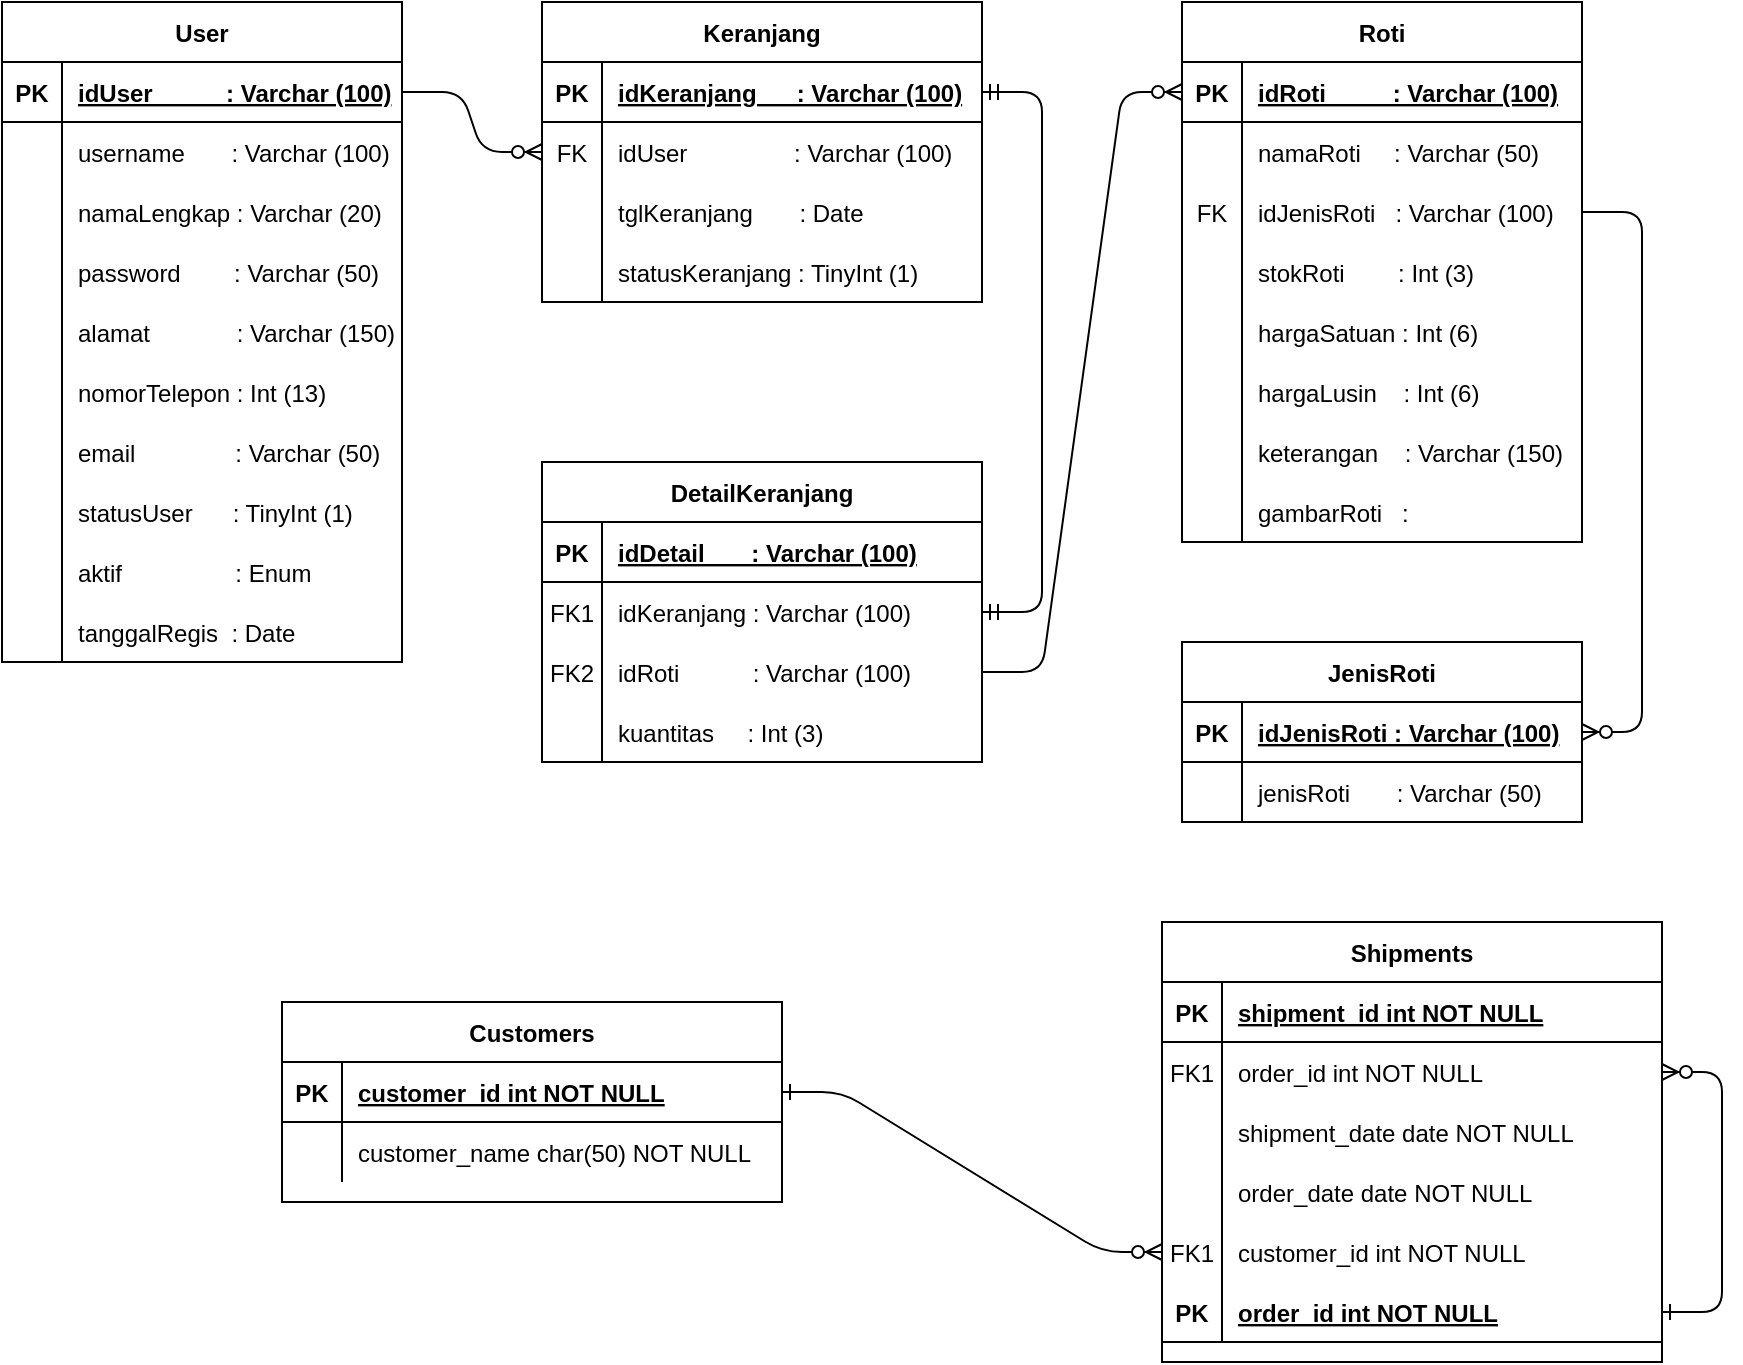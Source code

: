 <mxfile version="14.4.3" type="github">
  <diagram id="R2lEEEUBdFMjLlhIrx00" name="Page-1">
    <mxGraphModel dx="923" dy="433" grid="1" gridSize="10" guides="1" tooltips="1" connect="1" arrows="1" fold="1" page="1" pageScale="1" pageWidth="850" pageHeight="1100" math="0" shadow="0" extFonts="Permanent Marker^https://fonts.googleapis.com/css?family=Permanent+Marker">
      <root>
        <mxCell id="0" />
        <mxCell id="1" parent="0" />
        <mxCell id="C-vyLk0tnHw3VtMMgP7b-1" value="" style="edgeStyle=entityRelationEdgeStyle;endArrow=ERzeroToMany;startArrow=ERone;endFill=1;startFill=0;" parent="1" source="C-vyLk0tnHw3VtMMgP7b-24" target="C-vyLk0tnHw3VtMMgP7b-6" edge="1">
          <mxGeometry width="100" height="100" relative="1" as="geometry">
            <mxPoint x="340" y="720" as="sourcePoint" />
            <mxPoint x="440" y="620" as="targetPoint" />
          </mxGeometry>
        </mxCell>
        <mxCell id="C-vyLk0tnHw3VtMMgP7b-13" value="Shipments" style="shape=table;startSize=30;container=1;collapsible=1;childLayout=tableLayout;fixedRows=1;rowLines=0;fontStyle=1;align=center;resizeLast=1;" parent="1" vertex="1">
          <mxGeometry x="590" y="470" width="250" height="220" as="geometry" />
        </mxCell>
        <mxCell id="C-vyLk0tnHw3VtMMgP7b-14" value="" style="shape=partialRectangle;collapsible=0;dropTarget=0;pointerEvents=0;fillColor=none;points=[[0,0.5],[1,0.5]];portConstraint=eastwest;top=0;left=0;right=0;bottom=1;" parent="C-vyLk0tnHw3VtMMgP7b-13" vertex="1">
          <mxGeometry y="30" width="250" height="30" as="geometry" />
        </mxCell>
        <mxCell id="C-vyLk0tnHw3VtMMgP7b-15" value="PK" style="shape=partialRectangle;overflow=hidden;connectable=0;fillColor=none;top=0;left=0;bottom=0;right=0;fontStyle=1;" parent="C-vyLk0tnHw3VtMMgP7b-14" vertex="1">
          <mxGeometry width="30" height="30" as="geometry" />
        </mxCell>
        <mxCell id="C-vyLk0tnHw3VtMMgP7b-16" value="shipment_id int NOT NULL " style="shape=partialRectangle;overflow=hidden;connectable=0;fillColor=none;top=0;left=0;bottom=0;right=0;align=left;spacingLeft=6;fontStyle=5;" parent="C-vyLk0tnHw3VtMMgP7b-14" vertex="1">
          <mxGeometry x="30" width="220" height="30" as="geometry" />
        </mxCell>
        <mxCell id="C-vyLk0tnHw3VtMMgP7b-17" value="" style="shape=partialRectangle;collapsible=0;dropTarget=0;pointerEvents=0;fillColor=none;points=[[0,0.5],[1,0.5]];portConstraint=eastwest;top=0;left=0;right=0;bottom=0;" parent="C-vyLk0tnHw3VtMMgP7b-13" vertex="1">
          <mxGeometry y="60" width="250" height="30" as="geometry" />
        </mxCell>
        <mxCell id="C-vyLk0tnHw3VtMMgP7b-18" value="FK1" style="shape=partialRectangle;overflow=hidden;connectable=0;fillColor=none;top=0;left=0;bottom=0;right=0;" parent="C-vyLk0tnHw3VtMMgP7b-17" vertex="1">
          <mxGeometry width="30" height="30" as="geometry" />
        </mxCell>
        <mxCell id="C-vyLk0tnHw3VtMMgP7b-19" value="order_id int NOT NULL" style="shape=partialRectangle;overflow=hidden;connectable=0;fillColor=none;top=0;left=0;bottom=0;right=0;align=left;spacingLeft=6;" parent="C-vyLk0tnHw3VtMMgP7b-17" vertex="1">
          <mxGeometry x="30" width="220" height="30" as="geometry" />
        </mxCell>
        <mxCell id="C-vyLk0tnHw3VtMMgP7b-20" value="" style="shape=partialRectangle;collapsible=0;dropTarget=0;pointerEvents=0;fillColor=none;points=[[0,0.5],[1,0.5]];portConstraint=eastwest;top=0;left=0;right=0;bottom=0;" parent="C-vyLk0tnHw3VtMMgP7b-13" vertex="1">
          <mxGeometry y="90" width="250" height="30" as="geometry" />
        </mxCell>
        <mxCell id="C-vyLk0tnHw3VtMMgP7b-21" value="" style="shape=partialRectangle;overflow=hidden;connectable=0;fillColor=none;top=0;left=0;bottom=0;right=0;" parent="C-vyLk0tnHw3VtMMgP7b-20" vertex="1">
          <mxGeometry width="30" height="30" as="geometry" />
        </mxCell>
        <mxCell id="C-vyLk0tnHw3VtMMgP7b-22" value="shipment_date date NOT NULL" style="shape=partialRectangle;overflow=hidden;connectable=0;fillColor=none;top=0;left=0;bottom=0;right=0;align=left;spacingLeft=6;" parent="C-vyLk0tnHw3VtMMgP7b-20" vertex="1">
          <mxGeometry x="30" width="220" height="30" as="geometry" />
        </mxCell>
        <mxCell id="C-vyLk0tnHw3VtMMgP7b-12" value="" style="edgeStyle=entityRelationEdgeStyle;endArrow=ERzeroToMany;startArrow=ERone;endFill=1;startFill=0;" parent="C-vyLk0tnHw3VtMMgP7b-13" source="C-vyLk0tnHw3VtMMgP7b-3" target="C-vyLk0tnHw3VtMMgP7b-17" edge="1">
          <mxGeometry width="100" height="100" relative="1" as="geometry">
            <mxPoint x="-80" y="-290" as="sourcePoint" />
            <mxPoint x="-20" y="-265" as="targetPoint" />
          </mxGeometry>
        </mxCell>
        <mxCell id="C-vyLk0tnHw3VtMMgP7b-9" value="" style="shape=partialRectangle;collapsible=0;dropTarget=0;pointerEvents=0;fillColor=none;points=[[0,0.5],[1,0.5]];portConstraint=eastwest;top=0;left=0;right=0;bottom=0;" parent="C-vyLk0tnHw3VtMMgP7b-13" vertex="1">
          <mxGeometry y="120" width="250" height="30" as="geometry" />
        </mxCell>
        <mxCell id="C-vyLk0tnHw3VtMMgP7b-10" value="" style="shape=partialRectangle;overflow=hidden;connectable=0;fillColor=none;top=0;left=0;bottom=0;right=0;" parent="C-vyLk0tnHw3VtMMgP7b-9" vertex="1">
          <mxGeometry width="30" height="30" as="geometry" />
        </mxCell>
        <mxCell id="C-vyLk0tnHw3VtMMgP7b-11" value="order_date date NOT NULL" style="shape=partialRectangle;overflow=hidden;connectable=0;fillColor=none;top=0;left=0;bottom=0;right=0;align=left;spacingLeft=6;" parent="C-vyLk0tnHw3VtMMgP7b-9" vertex="1">
          <mxGeometry x="30" width="220" height="30" as="geometry" />
        </mxCell>
        <mxCell id="C-vyLk0tnHw3VtMMgP7b-6" value="" style="shape=partialRectangle;collapsible=0;dropTarget=0;pointerEvents=0;fillColor=none;points=[[0,0.5],[1,0.5]];portConstraint=eastwest;top=0;left=0;right=0;bottom=0;" parent="C-vyLk0tnHw3VtMMgP7b-13" vertex="1">
          <mxGeometry y="150" width="250" height="30" as="geometry" />
        </mxCell>
        <mxCell id="C-vyLk0tnHw3VtMMgP7b-7" value="FK1" style="shape=partialRectangle;overflow=hidden;connectable=0;fillColor=none;top=0;left=0;bottom=0;right=0;" parent="C-vyLk0tnHw3VtMMgP7b-6" vertex="1">
          <mxGeometry width="30" height="30" as="geometry" />
        </mxCell>
        <mxCell id="C-vyLk0tnHw3VtMMgP7b-8" value="customer_id int NOT NULL" style="shape=partialRectangle;overflow=hidden;connectable=0;fillColor=none;top=0;left=0;bottom=0;right=0;align=left;spacingLeft=6;" parent="C-vyLk0tnHw3VtMMgP7b-6" vertex="1">
          <mxGeometry x="30" width="220" height="30" as="geometry" />
        </mxCell>
        <mxCell id="C-vyLk0tnHw3VtMMgP7b-3" value="" style="shape=partialRectangle;collapsible=0;dropTarget=0;pointerEvents=0;fillColor=none;points=[[0,0.5],[1,0.5]];portConstraint=eastwest;top=0;left=0;right=0;bottom=1;" parent="C-vyLk0tnHw3VtMMgP7b-13" vertex="1">
          <mxGeometry y="180" width="250" height="30" as="geometry" />
        </mxCell>
        <mxCell id="C-vyLk0tnHw3VtMMgP7b-4" value="PK" style="shape=partialRectangle;overflow=hidden;connectable=0;fillColor=none;top=0;left=0;bottom=0;right=0;fontStyle=1;" parent="C-vyLk0tnHw3VtMMgP7b-3" vertex="1">
          <mxGeometry width="30" height="30" as="geometry" />
        </mxCell>
        <mxCell id="C-vyLk0tnHw3VtMMgP7b-5" value="order_id int NOT NULL " style="shape=partialRectangle;overflow=hidden;connectable=0;fillColor=none;top=0;left=0;bottom=0;right=0;align=left;spacingLeft=6;fontStyle=5;" parent="C-vyLk0tnHw3VtMMgP7b-3" vertex="1">
          <mxGeometry x="30" width="220" height="30" as="geometry" />
        </mxCell>
        <mxCell id="C-vyLk0tnHw3VtMMgP7b-23" value="Customers" style="shape=table;startSize=30;container=1;collapsible=1;childLayout=tableLayout;fixedRows=1;rowLines=0;fontStyle=1;align=center;resizeLast=1;" parent="1" vertex="1">
          <mxGeometry x="150" y="510" width="250" height="100" as="geometry" />
        </mxCell>
        <mxCell id="C-vyLk0tnHw3VtMMgP7b-24" value="" style="shape=partialRectangle;collapsible=0;dropTarget=0;pointerEvents=0;fillColor=none;points=[[0,0.5],[1,0.5]];portConstraint=eastwest;top=0;left=0;right=0;bottom=1;" parent="C-vyLk0tnHw3VtMMgP7b-23" vertex="1">
          <mxGeometry y="30" width="250" height="30" as="geometry" />
        </mxCell>
        <mxCell id="C-vyLk0tnHw3VtMMgP7b-25" value="PK" style="shape=partialRectangle;overflow=hidden;connectable=0;fillColor=none;top=0;left=0;bottom=0;right=0;fontStyle=1;" parent="C-vyLk0tnHw3VtMMgP7b-24" vertex="1">
          <mxGeometry width="30" height="30" as="geometry" />
        </mxCell>
        <mxCell id="C-vyLk0tnHw3VtMMgP7b-26" value="customer_id int NOT NULL " style="shape=partialRectangle;overflow=hidden;connectable=0;fillColor=none;top=0;left=0;bottom=0;right=0;align=left;spacingLeft=6;fontStyle=5;" parent="C-vyLk0tnHw3VtMMgP7b-24" vertex="1">
          <mxGeometry x="30" width="220" height="30" as="geometry" />
        </mxCell>
        <mxCell id="C-vyLk0tnHw3VtMMgP7b-27" value="" style="shape=partialRectangle;collapsible=0;dropTarget=0;pointerEvents=0;fillColor=none;points=[[0,0.5],[1,0.5]];portConstraint=eastwest;top=0;left=0;right=0;bottom=0;" parent="C-vyLk0tnHw3VtMMgP7b-23" vertex="1">
          <mxGeometry y="60" width="250" height="30" as="geometry" />
        </mxCell>
        <mxCell id="C-vyLk0tnHw3VtMMgP7b-28" value="" style="shape=partialRectangle;overflow=hidden;connectable=0;fillColor=none;top=0;left=0;bottom=0;right=0;" parent="C-vyLk0tnHw3VtMMgP7b-27" vertex="1">
          <mxGeometry width="30" height="30" as="geometry" />
        </mxCell>
        <mxCell id="C-vyLk0tnHw3VtMMgP7b-29" value="customer_name char(50) NOT NULL" style="shape=partialRectangle;overflow=hidden;connectable=0;fillColor=none;top=0;left=0;bottom=0;right=0;align=left;spacingLeft=6;" parent="C-vyLk0tnHw3VtMMgP7b-27" vertex="1">
          <mxGeometry x="30" width="220" height="30" as="geometry" />
        </mxCell>
        <mxCell id="L5mmmDx9-XEf0l_XsGZO-3" value="User" style="shape=table;startSize=30;container=1;collapsible=1;childLayout=tableLayout;fixedRows=1;rowLines=0;fontStyle=1;align=center;resizeLast=1;" vertex="1" parent="1">
          <mxGeometry x="10" y="10" width="200" height="330" as="geometry" />
        </mxCell>
        <mxCell id="L5mmmDx9-XEf0l_XsGZO-4" value="" style="shape=partialRectangle;collapsible=0;dropTarget=0;pointerEvents=0;fillColor=none;top=0;left=0;bottom=1;right=0;points=[[0,0.5],[1,0.5]];portConstraint=eastwest;" vertex="1" parent="L5mmmDx9-XEf0l_XsGZO-3">
          <mxGeometry y="30" width="200" height="30" as="geometry" />
        </mxCell>
        <mxCell id="L5mmmDx9-XEf0l_XsGZO-5" value="PK" style="shape=partialRectangle;connectable=0;fillColor=none;top=0;left=0;bottom=0;right=0;fontStyle=1;overflow=hidden;" vertex="1" parent="L5mmmDx9-XEf0l_XsGZO-4">
          <mxGeometry width="30" height="30" as="geometry" />
        </mxCell>
        <mxCell id="L5mmmDx9-XEf0l_XsGZO-6" value="idUser           : Varchar (100)" style="shape=partialRectangle;connectable=0;fillColor=none;top=0;left=0;bottom=0;right=0;align=left;spacingLeft=6;fontStyle=5;overflow=hidden;" vertex="1" parent="L5mmmDx9-XEf0l_XsGZO-4">
          <mxGeometry x="30" width="170" height="30" as="geometry" />
        </mxCell>
        <mxCell id="L5mmmDx9-XEf0l_XsGZO-7" value="" style="shape=partialRectangle;collapsible=0;dropTarget=0;pointerEvents=0;fillColor=none;top=0;left=0;bottom=0;right=0;points=[[0,0.5],[1,0.5]];portConstraint=eastwest;" vertex="1" parent="L5mmmDx9-XEf0l_XsGZO-3">
          <mxGeometry y="60" width="200" height="30" as="geometry" />
        </mxCell>
        <mxCell id="L5mmmDx9-XEf0l_XsGZO-8" value="" style="shape=partialRectangle;connectable=0;fillColor=none;top=0;left=0;bottom=0;right=0;editable=1;overflow=hidden;" vertex="1" parent="L5mmmDx9-XEf0l_XsGZO-7">
          <mxGeometry width="30" height="30" as="geometry" />
        </mxCell>
        <mxCell id="L5mmmDx9-XEf0l_XsGZO-9" value="username       : Varchar (100)" style="shape=partialRectangle;connectable=0;fillColor=none;top=0;left=0;bottom=0;right=0;align=left;spacingLeft=6;overflow=hidden;" vertex="1" parent="L5mmmDx9-XEf0l_XsGZO-7">
          <mxGeometry x="30" width="170" height="30" as="geometry" />
        </mxCell>
        <mxCell id="L5mmmDx9-XEf0l_XsGZO-13" value="" style="shape=partialRectangle;collapsible=0;dropTarget=0;pointerEvents=0;fillColor=none;top=0;left=0;bottom=0;right=0;points=[[0,0.5],[1,0.5]];portConstraint=eastwest;" vertex="1" parent="L5mmmDx9-XEf0l_XsGZO-3">
          <mxGeometry y="90" width="200" height="30" as="geometry" />
        </mxCell>
        <mxCell id="L5mmmDx9-XEf0l_XsGZO-14" value="" style="shape=partialRectangle;connectable=0;fillColor=none;top=0;left=0;bottom=0;right=0;editable=1;overflow=hidden;" vertex="1" parent="L5mmmDx9-XEf0l_XsGZO-13">
          <mxGeometry width="30" height="30" as="geometry" />
        </mxCell>
        <mxCell id="L5mmmDx9-XEf0l_XsGZO-15" value="namaLengkap : Varchar (20)" style="shape=partialRectangle;connectable=0;fillColor=none;top=0;left=0;bottom=0;right=0;align=left;spacingLeft=6;overflow=hidden;" vertex="1" parent="L5mmmDx9-XEf0l_XsGZO-13">
          <mxGeometry x="30" width="170" height="30" as="geometry" />
        </mxCell>
        <mxCell id="L5mmmDx9-XEf0l_XsGZO-10" value="" style="shape=partialRectangle;collapsible=0;dropTarget=0;pointerEvents=0;fillColor=none;top=0;left=0;bottom=0;right=0;points=[[0,0.5],[1,0.5]];portConstraint=eastwest;" vertex="1" parent="L5mmmDx9-XEf0l_XsGZO-3">
          <mxGeometry y="120" width="200" height="30" as="geometry" />
        </mxCell>
        <mxCell id="L5mmmDx9-XEf0l_XsGZO-11" value="" style="shape=partialRectangle;connectable=0;fillColor=none;top=0;left=0;bottom=0;right=0;editable=1;overflow=hidden;" vertex="1" parent="L5mmmDx9-XEf0l_XsGZO-10">
          <mxGeometry width="30" height="30" as="geometry" />
        </mxCell>
        <mxCell id="L5mmmDx9-XEf0l_XsGZO-12" value="password        : Varchar (50)" style="shape=partialRectangle;connectable=0;fillColor=none;top=0;left=0;bottom=0;right=0;align=left;spacingLeft=6;overflow=hidden;" vertex="1" parent="L5mmmDx9-XEf0l_XsGZO-10">
          <mxGeometry x="30" width="170" height="30" as="geometry" />
        </mxCell>
        <mxCell id="L5mmmDx9-XEf0l_XsGZO-18" value="" style="shape=partialRectangle;collapsible=0;dropTarget=0;pointerEvents=0;fillColor=none;top=0;left=0;bottom=0;right=0;points=[[0,0.5],[1,0.5]];portConstraint=eastwest;" vertex="1" parent="L5mmmDx9-XEf0l_XsGZO-3">
          <mxGeometry y="150" width="200" height="30" as="geometry" />
        </mxCell>
        <mxCell id="L5mmmDx9-XEf0l_XsGZO-19" value="" style="shape=partialRectangle;connectable=0;fillColor=none;top=0;left=0;bottom=0;right=0;editable=1;overflow=hidden;" vertex="1" parent="L5mmmDx9-XEf0l_XsGZO-18">
          <mxGeometry width="30" height="30" as="geometry" />
        </mxCell>
        <mxCell id="L5mmmDx9-XEf0l_XsGZO-20" value="alamat             : Varchar (150)" style="shape=partialRectangle;connectable=0;fillColor=none;top=0;left=0;bottom=0;right=0;align=left;spacingLeft=6;overflow=hidden;" vertex="1" parent="L5mmmDx9-XEf0l_XsGZO-18">
          <mxGeometry x="30" width="170" height="30" as="geometry" />
        </mxCell>
        <mxCell id="L5mmmDx9-XEf0l_XsGZO-22" value="" style="shape=partialRectangle;collapsible=0;dropTarget=0;pointerEvents=0;fillColor=none;top=0;left=0;bottom=0;right=0;points=[[0,0.5],[1,0.5]];portConstraint=eastwest;" vertex="1" parent="L5mmmDx9-XEf0l_XsGZO-3">
          <mxGeometry y="180" width="200" height="30" as="geometry" />
        </mxCell>
        <mxCell id="L5mmmDx9-XEf0l_XsGZO-23" value="" style="shape=partialRectangle;connectable=0;fillColor=none;top=0;left=0;bottom=0;right=0;editable=1;overflow=hidden;" vertex="1" parent="L5mmmDx9-XEf0l_XsGZO-22">
          <mxGeometry width="30" height="30" as="geometry" />
        </mxCell>
        <mxCell id="L5mmmDx9-XEf0l_XsGZO-24" value="nomorTelepon : Int (13)" style="shape=partialRectangle;connectable=0;fillColor=none;top=0;left=0;bottom=0;right=0;align=left;spacingLeft=6;overflow=hidden;" vertex="1" parent="L5mmmDx9-XEf0l_XsGZO-22">
          <mxGeometry x="30" width="170" height="30" as="geometry" />
        </mxCell>
        <mxCell id="L5mmmDx9-XEf0l_XsGZO-26" value="" style="shape=partialRectangle;collapsible=0;dropTarget=0;pointerEvents=0;fillColor=none;top=0;left=0;bottom=0;right=0;points=[[0,0.5],[1,0.5]];portConstraint=eastwest;" vertex="1" parent="L5mmmDx9-XEf0l_XsGZO-3">
          <mxGeometry y="210" width="200" height="30" as="geometry" />
        </mxCell>
        <mxCell id="L5mmmDx9-XEf0l_XsGZO-27" value="" style="shape=partialRectangle;connectable=0;fillColor=none;top=0;left=0;bottom=0;right=0;editable=1;overflow=hidden;" vertex="1" parent="L5mmmDx9-XEf0l_XsGZO-26">
          <mxGeometry width="30" height="30" as="geometry" />
        </mxCell>
        <mxCell id="L5mmmDx9-XEf0l_XsGZO-28" value="email               : Varchar (50)" style="shape=partialRectangle;connectable=0;fillColor=none;top=0;left=0;bottom=0;right=0;align=left;spacingLeft=6;overflow=hidden;" vertex="1" parent="L5mmmDx9-XEf0l_XsGZO-26">
          <mxGeometry x="30" width="170" height="30" as="geometry" />
        </mxCell>
        <mxCell id="L5mmmDx9-XEf0l_XsGZO-30" value="" style="shape=partialRectangle;collapsible=0;dropTarget=0;pointerEvents=0;fillColor=none;top=0;left=0;bottom=0;right=0;points=[[0,0.5],[1,0.5]];portConstraint=eastwest;" vertex="1" parent="L5mmmDx9-XEf0l_XsGZO-3">
          <mxGeometry y="240" width="200" height="30" as="geometry" />
        </mxCell>
        <mxCell id="L5mmmDx9-XEf0l_XsGZO-31" value="" style="shape=partialRectangle;connectable=0;fillColor=none;top=0;left=0;bottom=0;right=0;editable=1;overflow=hidden;" vertex="1" parent="L5mmmDx9-XEf0l_XsGZO-30">
          <mxGeometry width="30" height="30" as="geometry" />
        </mxCell>
        <mxCell id="L5mmmDx9-XEf0l_XsGZO-32" value="statusUser      : TinyInt (1)" style="shape=partialRectangle;connectable=0;fillColor=none;top=0;left=0;bottom=0;right=0;align=left;spacingLeft=6;overflow=hidden;" vertex="1" parent="L5mmmDx9-XEf0l_XsGZO-30">
          <mxGeometry x="30" width="170" height="30" as="geometry" />
        </mxCell>
        <mxCell id="L5mmmDx9-XEf0l_XsGZO-34" value="" style="shape=partialRectangle;collapsible=0;dropTarget=0;pointerEvents=0;fillColor=none;top=0;left=0;bottom=0;right=0;points=[[0,0.5],[1,0.5]];portConstraint=eastwest;" vertex="1" parent="L5mmmDx9-XEf0l_XsGZO-3">
          <mxGeometry y="270" width="200" height="30" as="geometry" />
        </mxCell>
        <mxCell id="L5mmmDx9-XEf0l_XsGZO-35" value="" style="shape=partialRectangle;connectable=0;fillColor=none;top=0;left=0;bottom=0;right=0;editable=1;overflow=hidden;" vertex="1" parent="L5mmmDx9-XEf0l_XsGZO-34">
          <mxGeometry width="30" height="30" as="geometry" />
        </mxCell>
        <mxCell id="L5mmmDx9-XEf0l_XsGZO-36" value="aktif                 : Enum" style="shape=partialRectangle;connectable=0;fillColor=none;top=0;left=0;bottom=0;right=0;align=left;spacingLeft=6;overflow=hidden;" vertex="1" parent="L5mmmDx9-XEf0l_XsGZO-34">
          <mxGeometry x="30" width="170" height="30" as="geometry" />
        </mxCell>
        <mxCell id="L5mmmDx9-XEf0l_XsGZO-38" value="" style="shape=partialRectangle;collapsible=0;dropTarget=0;pointerEvents=0;fillColor=none;top=0;left=0;bottom=0;right=0;points=[[0,0.5],[1,0.5]];portConstraint=eastwest;" vertex="1" parent="L5mmmDx9-XEf0l_XsGZO-3">
          <mxGeometry y="300" width="200" height="30" as="geometry" />
        </mxCell>
        <mxCell id="L5mmmDx9-XEf0l_XsGZO-39" value="" style="shape=partialRectangle;connectable=0;fillColor=none;top=0;left=0;bottom=0;right=0;editable=1;overflow=hidden;" vertex="1" parent="L5mmmDx9-XEf0l_XsGZO-38">
          <mxGeometry width="30" height="30" as="geometry" />
        </mxCell>
        <mxCell id="L5mmmDx9-XEf0l_XsGZO-40" value="tanggalRegis  : Date" style="shape=partialRectangle;connectable=0;fillColor=none;top=0;left=0;bottom=0;right=0;align=left;spacingLeft=6;overflow=hidden;" vertex="1" parent="L5mmmDx9-XEf0l_XsGZO-38">
          <mxGeometry x="30" width="170" height="30" as="geometry" />
        </mxCell>
        <mxCell id="L5mmmDx9-XEf0l_XsGZO-41" value="Roti" style="shape=table;startSize=30;container=1;collapsible=1;childLayout=tableLayout;fixedRows=1;rowLines=0;fontStyle=1;align=center;resizeLast=1;" vertex="1" parent="1">
          <mxGeometry x="600" y="10" width="200" height="270" as="geometry" />
        </mxCell>
        <mxCell id="L5mmmDx9-XEf0l_XsGZO-42" value="" style="shape=partialRectangle;collapsible=0;dropTarget=0;pointerEvents=0;fillColor=none;top=0;left=0;bottom=1;right=0;points=[[0,0.5],[1,0.5]];portConstraint=eastwest;" vertex="1" parent="L5mmmDx9-XEf0l_XsGZO-41">
          <mxGeometry y="30" width="200" height="30" as="geometry" />
        </mxCell>
        <mxCell id="L5mmmDx9-XEf0l_XsGZO-43" value="PK" style="shape=partialRectangle;connectable=0;fillColor=none;top=0;left=0;bottom=0;right=0;fontStyle=1;overflow=hidden;" vertex="1" parent="L5mmmDx9-XEf0l_XsGZO-42">
          <mxGeometry width="30" height="30" as="geometry" />
        </mxCell>
        <mxCell id="L5mmmDx9-XEf0l_XsGZO-44" value="idRoti          : Varchar (100)" style="shape=partialRectangle;connectable=0;fillColor=none;top=0;left=0;bottom=0;right=0;align=left;spacingLeft=6;fontStyle=5;overflow=hidden;" vertex="1" parent="L5mmmDx9-XEf0l_XsGZO-42">
          <mxGeometry x="30" width="170" height="30" as="geometry" />
        </mxCell>
        <mxCell id="L5mmmDx9-XEf0l_XsGZO-45" value="" style="shape=partialRectangle;collapsible=0;dropTarget=0;pointerEvents=0;fillColor=none;top=0;left=0;bottom=0;right=0;points=[[0,0.5],[1,0.5]];portConstraint=eastwest;" vertex="1" parent="L5mmmDx9-XEf0l_XsGZO-41">
          <mxGeometry y="60" width="200" height="30" as="geometry" />
        </mxCell>
        <mxCell id="L5mmmDx9-XEf0l_XsGZO-46" value="" style="shape=partialRectangle;connectable=0;fillColor=none;top=0;left=0;bottom=0;right=0;editable=1;overflow=hidden;" vertex="1" parent="L5mmmDx9-XEf0l_XsGZO-45">
          <mxGeometry width="30" height="30" as="geometry" />
        </mxCell>
        <mxCell id="L5mmmDx9-XEf0l_XsGZO-47" value="namaRoti     : Varchar (50)" style="shape=partialRectangle;connectable=0;fillColor=none;top=0;left=0;bottom=0;right=0;align=left;spacingLeft=6;overflow=hidden;" vertex="1" parent="L5mmmDx9-XEf0l_XsGZO-45">
          <mxGeometry x="30" width="170" height="30" as="geometry" />
        </mxCell>
        <mxCell id="L5mmmDx9-XEf0l_XsGZO-135" value="" style="shape=partialRectangle;collapsible=0;dropTarget=0;pointerEvents=0;fillColor=none;top=0;left=0;bottom=0;right=0;points=[[0,0.5],[1,0.5]];portConstraint=eastwest;" vertex="1" parent="L5mmmDx9-XEf0l_XsGZO-41">
          <mxGeometry y="90" width="200" height="30" as="geometry" />
        </mxCell>
        <mxCell id="L5mmmDx9-XEf0l_XsGZO-136" value="FK" style="shape=partialRectangle;connectable=0;fillColor=none;top=0;left=0;bottom=0;right=0;fontStyle=0;overflow=hidden;" vertex="1" parent="L5mmmDx9-XEf0l_XsGZO-135">
          <mxGeometry width="30" height="30" as="geometry" />
        </mxCell>
        <mxCell id="L5mmmDx9-XEf0l_XsGZO-137" value="idJenisRoti   : Varchar (100)" style="shape=partialRectangle;connectable=0;fillColor=none;top=0;left=0;bottom=0;right=0;align=left;spacingLeft=6;fontStyle=0;overflow=hidden;" vertex="1" parent="L5mmmDx9-XEf0l_XsGZO-135">
          <mxGeometry x="30" width="170" height="30" as="geometry" />
        </mxCell>
        <mxCell id="L5mmmDx9-XEf0l_XsGZO-51" value="" style="shape=partialRectangle;collapsible=0;dropTarget=0;pointerEvents=0;fillColor=none;top=0;left=0;bottom=0;right=0;points=[[0,0.5],[1,0.5]];portConstraint=eastwest;" vertex="1" parent="L5mmmDx9-XEf0l_XsGZO-41">
          <mxGeometry y="120" width="200" height="30" as="geometry" />
        </mxCell>
        <mxCell id="L5mmmDx9-XEf0l_XsGZO-52" value="" style="shape=partialRectangle;connectable=0;fillColor=none;top=0;left=0;bottom=0;right=0;editable=1;overflow=hidden;" vertex="1" parent="L5mmmDx9-XEf0l_XsGZO-51">
          <mxGeometry width="30" height="30" as="geometry" />
        </mxCell>
        <mxCell id="L5mmmDx9-XEf0l_XsGZO-53" value="stokRoti        : Int (3)" style="shape=partialRectangle;connectable=0;fillColor=none;top=0;left=0;bottom=0;right=0;align=left;spacingLeft=6;overflow=hidden;" vertex="1" parent="L5mmmDx9-XEf0l_XsGZO-51">
          <mxGeometry x="30" width="170" height="30" as="geometry" />
        </mxCell>
        <mxCell id="L5mmmDx9-XEf0l_XsGZO-55" value="" style="shape=partialRectangle;collapsible=0;dropTarget=0;pointerEvents=0;fillColor=none;top=0;left=0;bottom=0;right=0;points=[[0,0.5],[1,0.5]];portConstraint=eastwest;" vertex="1" parent="L5mmmDx9-XEf0l_XsGZO-41">
          <mxGeometry y="150" width="200" height="30" as="geometry" />
        </mxCell>
        <mxCell id="L5mmmDx9-XEf0l_XsGZO-56" value="" style="shape=partialRectangle;connectable=0;fillColor=none;top=0;left=0;bottom=0;right=0;editable=1;overflow=hidden;" vertex="1" parent="L5mmmDx9-XEf0l_XsGZO-55">
          <mxGeometry width="30" height="30" as="geometry" />
        </mxCell>
        <mxCell id="L5mmmDx9-XEf0l_XsGZO-57" value="hargaSatuan : Int (6)" style="shape=partialRectangle;connectable=0;fillColor=none;top=0;left=0;bottom=0;right=0;align=left;spacingLeft=6;overflow=hidden;" vertex="1" parent="L5mmmDx9-XEf0l_XsGZO-55">
          <mxGeometry x="30" width="170" height="30" as="geometry" />
        </mxCell>
        <mxCell id="L5mmmDx9-XEf0l_XsGZO-59" value="" style="shape=partialRectangle;collapsible=0;dropTarget=0;pointerEvents=0;fillColor=none;top=0;left=0;bottom=0;right=0;points=[[0,0.5],[1,0.5]];portConstraint=eastwest;" vertex="1" parent="L5mmmDx9-XEf0l_XsGZO-41">
          <mxGeometry y="180" width="200" height="30" as="geometry" />
        </mxCell>
        <mxCell id="L5mmmDx9-XEf0l_XsGZO-60" value="" style="shape=partialRectangle;connectable=0;fillColor=none;top=0;left=0;bottom=0;right=0;editable=1;overflow=hidden;" vertex="1" parent="L5mmmDx9-XEf0l_XsGZO-59">
          <mxGeometry width="30" height="30" as="geometry" />
        </mxCell>
        <mxCell id="L5mmmDx9-XEf0l_XsGZO-61" value="hargaLusin    : Int (6)" style="shape=partialRectangle;connectable=0;fillColor=none;top=0;left=0;bottom=0;right=0;align=left;spacingLeft=6;overflow=hidden;" vertex="1" parent="L5mmmDx9-XEf0l_XsGZO-59">
          <mxGeometry x="30" width="170" height="30" as="geometry" />
        </mxCell>
        <mxCell id="L5mmmDx9-XEf0l_XsGZO-63" value="" style="shape=partialRectangle;collapsible=0;dropTarget=0;pointerEvents=0;fillColor=none;top=0;left=0;bottom=0;right=0;points=[[0,0.5],[1,0.5]];portConstraint=eastwest;" vertex="1" parent="L5mmmDx9-XEf0l_XsGZO-41">
          <mxGeometry y="210" width="200" height="30" as="geometry" />
        </mxCell>
        <mxCell id="L5mmmDx9-XEf0l_XsGZO-64" value="" style="shape=partialRectangle;connectable=0;fillColor=none;top=0;left=0;bottom=0;right=0;editable=1;overflow=hidden;" vertex="1" parent="L5mmmDx9-XEf0l_XsGZO-63">
          <mxGeometry width="30" height="30" as="geometry" />
        </mxCell>
        <mxCell id="L5mmmDx9-XEf0l_XsGZO-65" value="keterangan    : Varchar (150)" style="shape=partialRectangle;connectable=0;fillColor=none;top=0;left=0;bottom=0;right=0;align=left;spacingLeft=6;overflow=hidden;" vertex="1" parent="L5mmmDx9-XEf0l_XsGZO-63">
          <mxGeometry x="30" width="170" height="30" as="geometry" />
        </mxCell>
        <mxCell id="L5mmmDx9-XEf0l_XsGZO-84" value="" style="shape=partialRectangle;collapsible=0;dropTarget=0;pointerEvents=0;fillColor=none;top=0;left=0;bottom=0;right=0;points=[[0,0.5],[1,0.5]];portConstraint=eastwest;" vertex="1" parent="L5mmmDx9-XEf0l_XsGZO-41">
          <mxGeometry y="240" width="200" height="30" as="geometry" />
        </mxCell>
        <mxCell id="L5mmmDx9-XEf0l_XsGZO-85" value="" style="shape=partialRectangle;connectable=0;fillColor=none;top=0;left=0;bottom=0;right=0;editable=1;overflow=hidden;" vertex="1" parent="L5mmmDx9-XEf0l_XsGZO-84">
          <mxGeometry width="30" height="30" as="geometry" />
        </mxCell>
        <mxCell id="L5mmmDx9-XEf0l_XsGZO-86" value="gambarRoti   : " style="shape=partialRectangle;connectable=0;fillColor=none;top=0;left=0;bottom=0;right=0;align=left;spacingLeft=6;overflow=hidden;" vertex="1" parent="L5mmmDx9-XEf0l_XsGZO-84">
          <mxGeometry x="30" width="170" height="30" as="geometry" />
        </mxCell>
        <mxCell id="L5mmmDx9-XEf0l_XsGZO-70" value="Keranjang" style="shape=table;startSize=30;container=1;collapsible=1;childLayout=tableLayout;fixedRows=1;rowLines=0;fontStyle=1;align=center;resizeLast=1;" vertex="1" parent="1">
          <mxGeometry x="280" y="10" width="220" height="150" as="geometry" />
        </mxCell>
        <mxCell id="L5mmmDx9-XEf0l_XsGZO-71" value="" style="shape=partialRectangle;collapsible=0;dropTarget=0;pointerEvents=0;fillColor=none;top=0;left=0;bottom=1;right=0;points=[[0,0.5],[1,0.5]];portConstraint=eastwest;" vertex="1" parent="L5mmmDx9-XEf0l_XsGZO-70">
          <mxGeometry y="30" width="220" height="30" as="geometry" />
        </mxCell>
        <mxCell id="L5mmmDx9-XEf0l_XsGZO-72" value="PK" style="shape=partialRectangle;connectable=0;fillColor=none;top=0;left=0;bottom=0;right=0;fontStyle=1;overflow=hidden;" vertex="1" parent="L5mmmDx9-XEf0l_XsGZO-71">
          <mxGeometry width="30" height="30" as="geometry" />
        </mxCell>
        <mxCell id="L5mmmDx9-XEf0l_XsGZO-73" value="idKeranjang      : Varchar (100)" style="shape=partialRectangle;connectable=0;fillColor=none;top=0;left=0;bottom=0;right=0;align=left;spacingLeft=6;fontStyle=5;overflow=hidden;" vertex="1" parent="L5mmmDx9-XEf0l_XsGZO-71">
          <mxGeometry x="30" width="190" height="30" as="geometry" />
        </mxCell>
        <mxCell id="L5mmmDx9-XEf0l_XsGZO-89" value="" style="shape=partialRectangle;collapsible=0;dropTarget=0;pointerEvents=0;fillColor=none;top=0;left=0;bottom=0;right=0;points=[[0,0.5],[1,0.5]];portConstraint=eastwest;" vertex="1" parent="L5mmmDx9-XEf0l_XsGZO-70">
          <mxGeometry y="60" width="220" height="30" as="geometry" />
        </mxCell>
        <mxCell id="L5mmmDx9-XEf0l_XsGZO-90" value="FK" style="shape=partialRectangle;connectable=0;fillColor=none;top=0;left=0;bottom=0;right=0;fontStyle=0;overflow=hidden;" vertex="1" parent="L5mmmDx9-XEf0l_XsGZO-89">
          <mxGeometry width="30" height="30" as="geometry" />
        </mxCell>
        <mxCell id="L5mmmDx9-XEf0l_XsGZO-91" value="idUser                : Varchar (100)" style="shape=partialRectangle;connectable=0;fillColor=none;top=0;left=0;bottom=0;right=0;align=left;spacingLeft=6;fontStyle=0;overflow=hidden;" vertex="1" parent="L5mmmDx9-XEf0l_XsGZO-89">
          <mxGeometry x="30" width="190" height="30" as="geometry" />
        </mxCell>
        <mxCell id="L5mmmDx9-XEf0l_XsGZO-77" value="" style="shape=partialRectangle;collapsible=0;dropTarget=0;pointerEvents=0;fillColor=none;top=0;left=0;bottom=0;right=0;points=[[0,0.5],[1,0.5]];portConstraint=eastwest;" vertex="1" parent="L5mmmDx9-XEf0l_XsGZO-70">
          <mxGeometry y="90" width="220" height="30" as="geometry" />
        </mxCell>
        <mxCell id="L5mmmDx9-XEf0l_XsGZO-78" value="" style="shape=partialRectangle;connectable=0;fillColor=none;top=0;left=0;bottom=0;right=0;editable=1;overflow=hidden;" vertex="1" parent="L5mmmDx9-XEf0l_XsGZO-77">
          <mxGeometry width="30" height="30" as="geometry" />
        </mxCell>
        <mxCell id="L5mmmDx9-XEf0l_XsGZO-79" value="tglKeranjang       : Date" style="shape=partialRectangle;connectable=0;fillColor=none;top=0;left=0;bottom=0;right=0;align=left;spacingLeft=6;overflow=hidden;" vertex="1" parent="L5mmmDx9-XEf0l_XsGZO-77">
          <mxGeometry x="30" width="190" height="30" as="geometry" />
        </mxCell>
        <mxCell id="L5mmmDx9-XEf0l_XsGZO-80" value="" style="shape=partialRectangle;collapsible=0;dropTarget=0;pointerEvents=0;fillColor=none;top=0;left=0;bottom=0;right=0;points=[[0,0.5],[1,0.5]];portConstraint=eastwest;" vertex="1" parent="L5mmmDx9-XEf0l_XsGZO-70">
          <mxGeometry y="120" width="220" height="30" as="geometry" />
        </mxCell>
        <mxCell id="L5mmmDx9-XEf0l_XsGZO-81" value="" style="shape=partialRectangle;connectable=0;fillColor=none;top=0;left=0;bottom=0;right=0;editable=1;overflow=hidden;" vertex="1" parent="L5mmmDx9-XEf0l_XsGZO-80">
          <mxGeometry width="30" height="30" as="geometry" />
        </mxCell>
        <mxCell id="L5mmmDx9-XEf0l_XsGZO-82" value="statusKeranjang : TinyInt (1)" style="shape=partialRectangle;connectable=0;fillColor=none;top=0;left=0;bottom=0;right=0;align=left;spacingLeft=6;overflow=hidden;" vertex="1" parent="L5mmmDx9-XEf0l_XsGZO-80">
          <mxGeometry x="30" width="190" height="30" as="geometry" />
        </mxCell>
        <mxCell id="L5mmmDx9-XEf0l_XsGZO-92" value="DetailKeranjang" style="shape=table;startSize=30;container=1;collapsible=1;childLayout=tableLayout;fixedRows=1;rowLines=0;fontStyle=1;align=center;resizeLast=1;" vertex="1" parent="1">
          <mxGeometry x="280" y="240" width="220" height="150" as="geometry" />
        </mxCell>
        <mxCell id="L5mmmDx9-XEf0l_XsGZO-93" value="" style="shape=partialRectangle;collapsible=0;dropTarget=0;pointerEvents=0;fillColor=none;top=0;left=0;bottom=1;right=0;points=[[0,0.5],[1,0.5]];portConstraint=eastwest;" vertex="1" parent="L5mmmDx9-XEf0l_XsGZO-92">
          <mxGeometry y="30" width="220" height="30" as="geometry" />
        </mxCell>
        <mxCell id="L5mmmDx9-XEf0l_XsGZO-94" value="PK" style="shape=partialRectangle;connectable=0;fillColor=none;top=0;left=0;bottom=0;right=0;fontStyle=1;overflow=hidden;" vertex="1" parent="L5mmmDx9-XEf0l_XsGZO-93">
          <mxGeometry width="30" height="30" as="geometry" />
        </mxCell>
        <mxCell id="L5mmmDx9-XEf0l_XsGZO-95" value="idDetail       : Varchar (100)" style="shape=partialRectangle;connectable=0;fillColor=none;top=0;left=0;bottom=0;right=0;align=left;spacingLeft=6;fontStyle=5;overflow=hidden;" vertex="1" parent="L5mmmDx9-XEf0l_XsGZO-93">
          <mxGeometry x="30" width="190" height="30" as="geometry" />
        </mxCell>
        <mxCell id="L5mmmDx9-XEf0l_XsGZO-143" value="" style="shape=partialRectangle;collapsible=0;dropTarget=0;pointerEvents=0;fillColor=none;top=0;left=0;bottom=0;right=0;points=[[0,0.5],[1,0.5]];portConstraint=eastwest;" vertex="1" parent="L5mmmDx9-XEf0l_XsGZO-92">
          <mxGeometry y="60" width="220" height="30" as="geometry" />
        </mxCell>
        <mxCell id="L5mmmDx9-XEf0l_XsGZO-144" value="FK1" style="shape=partialRectangle;connectable=0;fillColor=none;top=0;left=0;bottom=0;right=0;fontStyle=0;overflow=hidden;" vertex="1" parent="L5mmmDx9-XEf0l_XsGZO-143">
          <mxGeometry width="30" height="30" as="geometry" />
        </mxCell>
        <mxCell id="L5mmmDx9-XEf0l_XsGZO-145" value="idKeranjang : Varchar (100)" style="shape=partialRectangle;connectable=0;fillColor=none;top=0;left=0;bottom=0;right=0;align=left;spacingLeft=6;fontStyle=0;overflow=hidden;" vertex="1" parent="L5mmmDx9-XEf0l_XsGZO-143">
          <mxGeometry x="30" width="190" height="30" as="geometry" />
        </mxCell>
        <mxCell id="L5mmmDx9-XEf0l_XsGZO-116" value="" style="shape=partialRectangle;collapsible=0;dropTarget=0;pointerEvents=0;fillColor=none;top=0;left=0;bottom=0;right=0;points=[[0,0.5],[1,0.5]];portConstraint=eastwest;" vertex="1" parent="L5mmmDx9-XEf0l_XsGZO-92">
          <mxGeometry y="90" width="220" height="30" as="geometry" />
        </mxCell>
        <mxCell id="L5mmmDx9-XEf0l_XsGZO-117" value="FK2" style="shape=partialRectangle;connectable=0;fillColor=none;top=0;left=0;bottom=0;right=0;fontStyle=0;overflow=hidden;" vertex="1" parent="L5mmmDx9-XEf0l_XsGZO-116">
          <mxGeometry width="30" height="30" as="geometry" />
        </mxCell>
        <mxCell id="L5mmmDx9-XEf0l_XsGZO-118" value="idRoti           : Varchar (100)" style="shape=partialRectangle;connectable=0;fillColor=none;top=0;left=0;bottom=0;right=0;align=left;spacingLeft=6;fontStyle=0;overflow=hidden;" vertex="1" parent="L5mmmDx9-XEf0l_XsGZO-116">
          <mxGeometry x="30" width="190" height="30" as="geometry" />
        </mxCell>
        <mxCell id="L5mmmDx9-XEf0l_XsGZO-99" value="" style="shape=partialRectangle;collapsible=0;dropTarget=0;pointerEvents=0;fillColor=none;top=0;left=0;bottom=0;right=0;points=[[0,0.5],[1,0.5]];portConstraint=eastwest;" vertex="1" parent="L5mmmDx9-XEf0l_XsGZO-92">
          <mxGeometry y="120" width="220" height="30" as="geometry" />
        </mxCell>
        <mxCell id="L5mmmDx9-XEf0l_XsGZO-100" value="" style="shape=partialRectangle;connectable=0;fillColor=none;top=0;left=0;bottom=0;right=0;editable=1;overflow=hidden;" vertex="1" parent="L5mmmDx9-XEf0l_XsGZO-99">
          <mxGeometry width="30" height="30" as="geometry" />
        </mxCell>
        <mxCell id="L5mmmDx9-XEf0l_XsGZO-101" value="kuantitas     : Int (3)" style="shape=partialRectangle;connectable=0;fillColor=none;top=0;left=0;bottom=0;right=0;align=left;spacingLeft=6;overflow=hidden;" vertex="1" parent="L5mmmDx9-XEf0l_XsGZO-99">
          <mxGeometry x="30" width="190" height="30" as="geometry" />
        </mxCell>
        <mxCell id="L5mmmDx9-XEf0l_XsGZO-108" value="" style="edgeStyle=entityRelationEdgeStyle;fontSize=12;html=1;endArrow=ERzeroToMany;endFill=1;entryX=0;entryY=0.5;entryDx=0;entryDy=0;exitX=1;exitY=0.5;exitDx=0;exitDy=0;" edge="1" parent="1" source="L5mmmDx9-XEf0l_XsGZO-4" target="L5mmmDx9-XEf0l_XsGZO-89">
          <mxGeometry width="100" height="100" relative="1" as="geometry">
            <mxPoint x="360" y="510" as="sourcePoint" />
            <mxPoint x="460" y="410" as="targetPoint" />
          </mxGeometry>
        </mxCell>
        <mxCell id="L5mmmDx9-XEf0l_XsGZO-109" value="" style="edgeStyle=entityRelationEdgeStyle;fontSize=12;html=1;endArrow=ERzeroToMany;endFill=1;entryX=0;entryY=0.5;entryDx=0;entryDy=0;exitX=1;exitY=0.5;exitDx=0;exitDy=0;" edge="1" parent="1" source="L5mmmDx9-XEf0l_XsGZO-116" target="L5mmmDx9-XEf0l_XsGZO-42">
          <mxGeometry width="100" height="100" relative="1" as="geometry">
            <mxPoint x="460" y="315" as="sourcePoint" />
            <mxPoint x="460" y="160" as="targetPoint" />
          </mxGeometry>
        </mxCell>
        <mxCell id="L5mmmDx9-XEf0l_XsGZO-110" value="" style="edgeStyle=entityRelationEdgeStyle;fontSize=12;html=1;endArrow=ERmandOne;startArrow=ERmandOne;entryX=1;entryY=0.5;entryDx=0;entryDy=0;exitX=1;exitY=0.5;exitDx=0;exitDy=0;" edge="1" parent="1" source="L5mmmDx9-XEf0l_XsGZO-143" target="L5mmmDx9-XEf0l_XsGZO-71">
          <mxGeometry width="100" height="100" relative="1" as="geometry">
            <mxPoint x="240" y="290" as="sourcePoint" />
            <mxPoint x="500" y="115" as="targetPoint" />
          </mxGeometry>
        </mxCell>
        <mxCell id="L5mmmDx9-XEf0l_XsGZO-120" value="JenisRoti" style="shape=table;startSize=30;container=1;collapsible=1;childLayout=tableLayout;fixedRows=1;rowLines=0;fontStyle=1;align=center;resizeLast=1;" vertex="1" parent="1">
          <mxGeometry x="600" y="330" width="200" height="90" as="geometry" />
        </mxCell>
        <mxCell id="L5mmmDx9-XEf0l_XsGZO-121" value="" style="shape=partialRectangle;collapsible=0;dropTarget=0;pointerEvents=0;fillColor=none;top=0;left=0;bottom=1;right=0;points=[[0,0.5],[1,0.5]];portConstraint=eastwest;" vertex="1" parent="L5mmmDx9-XEf0l_XsGZO-120">
          <mxGeometry y="30" width="200" height="30" as="geometry" />
        </mxCell>
        <mxCell id="L5mmmDx9-XEf0l_XsGZO-122" value="PK" style="shape=partialRectangle;connectable=0;fillColor=none;top=0;left=0;bottom=0;right=0;fontStyle=1;overflow=hidden;" vertex="1" parent="L5mmmDx9-XEf0l_XsGZO-121">
          <mxGeometry width="30" height="30" as="geometry" />
        </mxCell>
        <mxCell id="L5mmmDx9-XEf0l_XsGZO-123" value="idJenisRoti : Varchar (100)" style="shape=partialRectangle;connectable=0;fillColor=none;top=0;left=0;bottom=0;right=0;align=left;spacingLeft=6;fontStyle=5;overflow=hidden;" vertex="1" parent="L5mmmDx9-XEf0l_XsGZO-121">
          <mxGeometry x="30" width="170" height="30" as="geometry" />
        </mxCell>
        <mxCell id="L5mmmDx9-XEf0l_XsGZO-48" value="" style="shape=partialRectangle;collapsible=0;dropTarget=0;pointerEvents=0;fillColor=none;top=0;left=0;bottom=0;right=0;points=[[0,0.5],[1,0.5]];portConstraint=eastwest;" vertex="1" parent="L5mmmDx9-XEf0l_XsGZO-120">
          <mxGeometry y="60" width="200" height="30" as="geometry" />
        </mxCell>
        <mxCell id="L5mmmDx9-XEf0l_XsGZO-49" value="" style="shape=partialRectangle;connectable=0;fillColor=none;top=0;left=0;bottom=0;right=0;editable=1;overflow=hidden;" vertex="1" parent="L5mmmDx9-XEf0l_XsGZO-48">
          <mxGeometry width="30" height="30" as="geometry" />
        </mxCell>
        <mxCell id="L5mmmDx9-XEf0l_XsGZO-50" value="jenisRoti       : Varchar (50)" style="shape=partialRectangle;connectable=0;fillColor=none;top=0;left=0;bottom=0;right=0;align=left;spacingLeft=6;overflow=hidden;" vertex="1" parent="L5mmmDx9-XEf0l_XsGZO-48">
          <mxGeometry x="30" width="170" height="30" as="geometry" />
        </mxCell>
        <mxCell id="L5mmmDx9-XEf0l_XsGZO-133" value="" style="edgeStyle=entityRelationEdgeStyle;fontSize=12;html=1;endArrow=ERzeroToMany;endFill=1;entryX=1;entryY=0.5;entryDx=0;entryDy=0;exitX=1;exitY=0.5;exitDx=0;exitDy=0;" edge="1" parent="1" source="L5mmmDx9-XEf0l_XsGZO-135" target="L5mmmDx9-XEf0l_XsGZO-121">
          <mxGeometry width="100" height="100" relative="1" as="geometry">
            <mxPoint x="360" y="260" as="sourcePoint" />
            <mxPoint x="460" y="160" as="targetPoint" />
          </mxGeometry>
        </mxCell>
      </root>
    </mxGraphModel>
  </diagram>
</mxfile>
